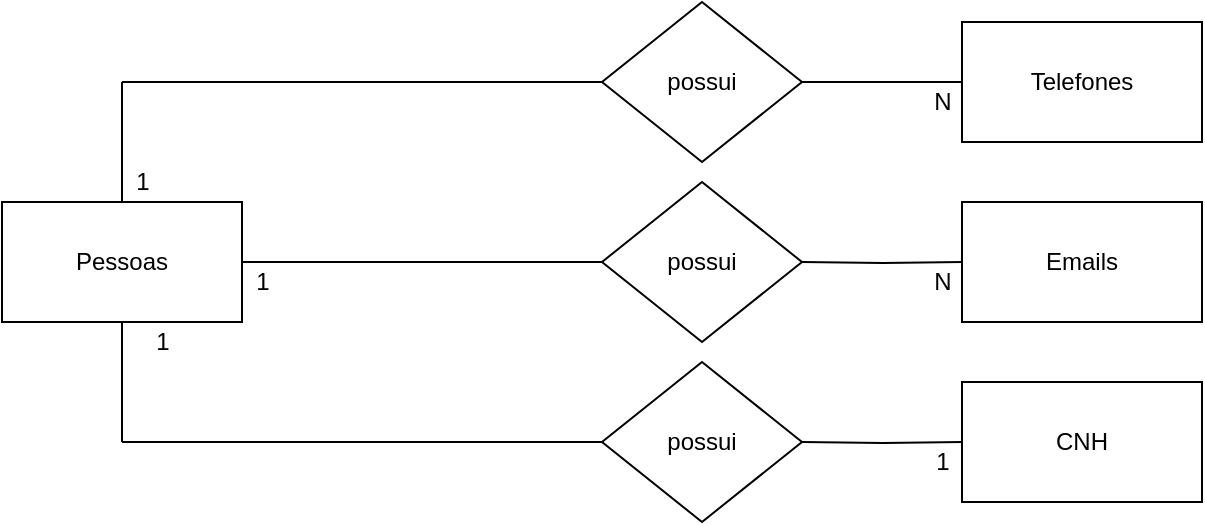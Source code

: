 <mxfile version="14.4.2" type="device"><diagram id="4ddU-lvRFqYbfWBToYJl" name="Page-1"><mxGraphModel dx="1422" dy="705" grid="1" gridSize="10" guides="1" tooltips="1" connect="1" arrows="1" fold="1" page="1" pageScale="1" pageWidth="827" pageHeight="1169" math="0" shadow="0"><root><mxCell id="0"/><mxCell id="1" parent="0"/><mxCell id="nSKvpflVaTqqNbVMUVDZ-1" value="Telefones" style="rounded=0;whiteSpace=wrap;html=1;" vertex="1" parent="1"><mxGeometry x="570" y="100" width="120" height="60" as="geometry"/></mxCell><mxCell id="nSKvpflVaTqqNbVMUVDZ-2" style="edgeStyle=orthogonalEdgeStyle;rounded=0;orthogonalLoop=1;jettySize=auto;html=1;entryX=0;entryY=0.5;entryDx=0;entryDy=0;endArrow=none;endFill=0;" edge="1" parent="1" source="nSKvpflVaTqqNbVMUVDZ-4" target="nSKvpflVaTqqNbVMUVDZ-1"><mxGeometry relative="1" as="geometry"/></mxCell><mxCell id="nSKvpflVaTqqNbVMUVDZ-3" style="edgeStyle=orthogonalEdgeStyle;rounded=0;orthogonalLoop=1;jettySize=auto;html=1;endArrow=none;endFill=0;" edge="1" parent="1" source="nSKvpflVaTqqNbVMUVDZ-4"><mxGeometry relative="1" as="geometry"><mxPoint x="150" y="130" as="targetPoint"/></mxGeometry></mxCell><mxCell id="nSKvpflVaTqqNbVMUVDZ-4" value="possui" style="rhombus;whiteSpace=wrap;html=1;" vertex="1" parent="1"><mxGeometry x="390" y="90" width="100" height="80" as="geometry"/></mxCell><mxCell id="nSKvpflVaTqqNbVMUVDZ-5" style="edgeStyle=orthogonalEdgeStyle;rounded=0;orthogonalLoop=1;jettySize=auto;html=1;endArrow=none;endFill=0;" edge="1" parent="1" target="nSKvpflVaTqqNbVMUVDZ-7"><mxGeometry relative="1" as="geometry"><mxPoint x="490" y="220" as="sourcePoint"/></mxGeometry></mxCell><mxCell id="nSKvpflVaTqqNbVMUVDZ-6" style="edgeStyle=orthogonalEdgeStyle;rounded=0;orthogonalLoop=1;jettySize=auto;html=1;entryX=0;entryY=0.5;entryDx=0;entryDy=0;endArrow=none;endFill=0;" edge="1" parent="1" target="nSKvpflVaTqqNbVMUVDZ-8"><mxGeometry relative="1" as="geometry"><mxPoint x="490" y="310" as="sourcePoint"/></mxGeometry></mxCell><mxCell id="nSKvpflVaTqqNbVMUVDZ-7" value="Emails" style="rounded=0;whiteSpace=wrap;html=1;" vertex="1" parent="1"><mxGeometry x="570" y="190" width="120" height="60" as="geometry"/></mxCell><mxCell id="nSKvpflVaTqqNbVMUVDZ-8" value="CNH" style="rounded=0;whiteSpace=wrap;html=1;" vertex="1" parent="1"><mxGeometry x="570" y="280" width="120" height="60" as="geometry"/></mxCell><mxCell id="nSKvpflVaTqqNbVMUVDZ-9" value="possui" style="rhombus;whiteSpace=wrap;html=1;" vertex="1" parent="1"><mxGeometry x="390" y="180" width="100" height="80" as="geometry"/></mxCell><mxCell id="nSKvpflVaTqqNbVMUVDZ-10" style="edgeStyle=orthogonalEdgeStyle;rounded=0;orthogonalLoop=1;jettySize=auto;html=1;endArrow=none;endFill=0;" edge="1" parent="1" source="nSKvpflVaTqqNbVMUVDZ-11"><mxGeometry relative="1" as="geometry"><mxPoint x="150" y="310" as="targetPoint"/></mxGeometry></mxCell><mxCell id="nSKvpflVaTqqNbVMUVDZ-11" value="possui" style="rhombus;whiteSpace=wrap;html=1;" vertex="1" parent="1"><mxGeometry x="390" y="270" width="100" height="80" as="geometry"/></mxCell><mxCell id="nSKvpflVaTqqNbVMUVDZ-12" style="edgeStyle=orthogonalEdgeStyle;rounded=0;orthogonalLoop=1;jettySize=auto;html=1;entryX=0;entryY=0.5;entryDx=0;entryDy=0;endArrow=none;endFill=0;" edge="1" parent="1" source="nSKvpflVaTqqNbVMUVDZ-15" target="nSKvpflVaTqqNbVMUVDZ-9"><mxGeometry relative="1" as="geometry"/></mxCell><mxCell id="nSKvpflVaTqqNbVMUVDZ-13" style="edgeStyle=orthogonalEdgeStyle;rounded=0;orthogonalLoop=1;jettySize=auto;html=1;endArrow=none;endFill=0;" edge="1" parent="1" source="nSKvpflVaTqqNbVMUVDZ-15"><mxGeometry relative="1" as="geometry"><mxPoint x="150" y="310" as="targetPoint"/></mxGeometry></mxCell><mxCell id="nSKvpflVaTqqNbVMUVDZ-14" style="edgeStyle=orthogonalEdgeStyle;rounded=0;orthogonalLoop=1;jettySize=auto;html=1;endArrow=none;endFill=0;" edge="1" parent="1" source="nSKvpflVaTqqNbVMUVDZ-15"><mxGeometry relative="1" as="geometry"><mxPoint x="150" y="130" as="targetPoint"/></mxGeometry></mxCell><mxCell id="nSKvpflVaTqqNbVMUVDZ-15" value="Pessoas" style="rounded=0;whiteSpace=wrap;html=1;" vertex="1" parent="1"><mxGeometry x="90" y="190" width="120" height="60" as="geometry"/></mxCell><mxCell id="nSKvpflVaTqqNbVMUVDZ-16" value="1" style="text;html=1;align=center;verticalAlign=middle;resizable=0;points=[];autosize=1;" vertex="1" parent="1"><mxGeometry x="160" y="250" width="20" height="20" as="geometry"/></mxCell><mxCell id="nSKvpflVaTqqNbVMUVDZ-17" value="1" style="text;html=1;align=center;verticalAlign=middle;resizable=0;points=[];autosize=1;" vertex="1" parent="1"><mxGeometry x="550" y="310" width="20" height="20" as="geometry"/></mxCell><mxCell id="nSKvpflVaTqqNbVMUVDZ-18" value="1" style="text;html=1;align=center;verticalAlign=middle;resizable=0;points=[];autosize=1;" vertex="1" parent="1"><mxGeometry x="210" y="220" width="20" height="20" as="geometry"/></mxCell><mxCell id="nSKvpflVaTqqNbVMUVDZ-19" value="N" style="text;html=1;align=center;verticalAlign=middle;resizable=0;points=[];autosize=1;" vertex="1" parent="1"><mxGeometry x="550" y="220" width="20" height="20" as="geometry"/></mxCell><mxCell id="nSKvpflVaTqqNbVMUVDZ-20" value="1" style="text;html=1;align=center;verticalAlign=middle;resizable=0;points=[];autosize=1;" vertex="1" parent="1"><mxGeometry x="150" y="170" width="20" height="20" as="geometry"/></mxCell><mxCell id="nSKvpflVaTqqNbVMUVDZ-21" value="N" style="text;html=1;align=center;verticalAlign=middle;resizable=0;points=[];autosize=1;" vertex="1" parent="1"><mxGeometry x="550" y="130" width="20" height="20" as="geometry"/></mxCell></root></mxGraphModel></diagram></mxfile>